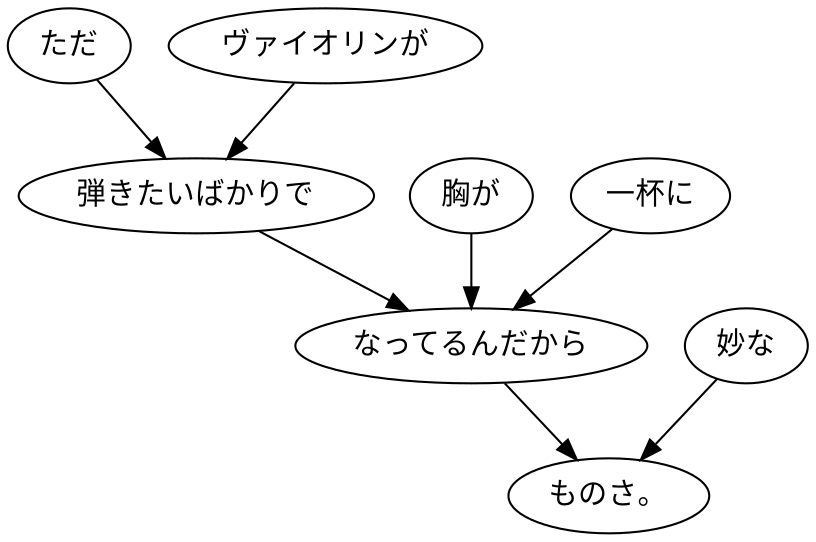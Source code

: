 digraph graph8339 {
	node0 [label="ただ"];
	node1 [label="ヴァイオリンが"];
	node2 [label="弾きたいばかりで"];
	node3 [label="胸が"];
	node4 [label="一杯に"];
	node5 [label="なってるんだから"];
	node6 [label="妙な"];
	node7 [label="ものさ。"];
	node0 -> node2;
	node1 -> node2;
	node2 -> node5;
	node3 -> node5;
	node4 -> node5;
	node5 -> node7;
	node6 -> node7;
}
